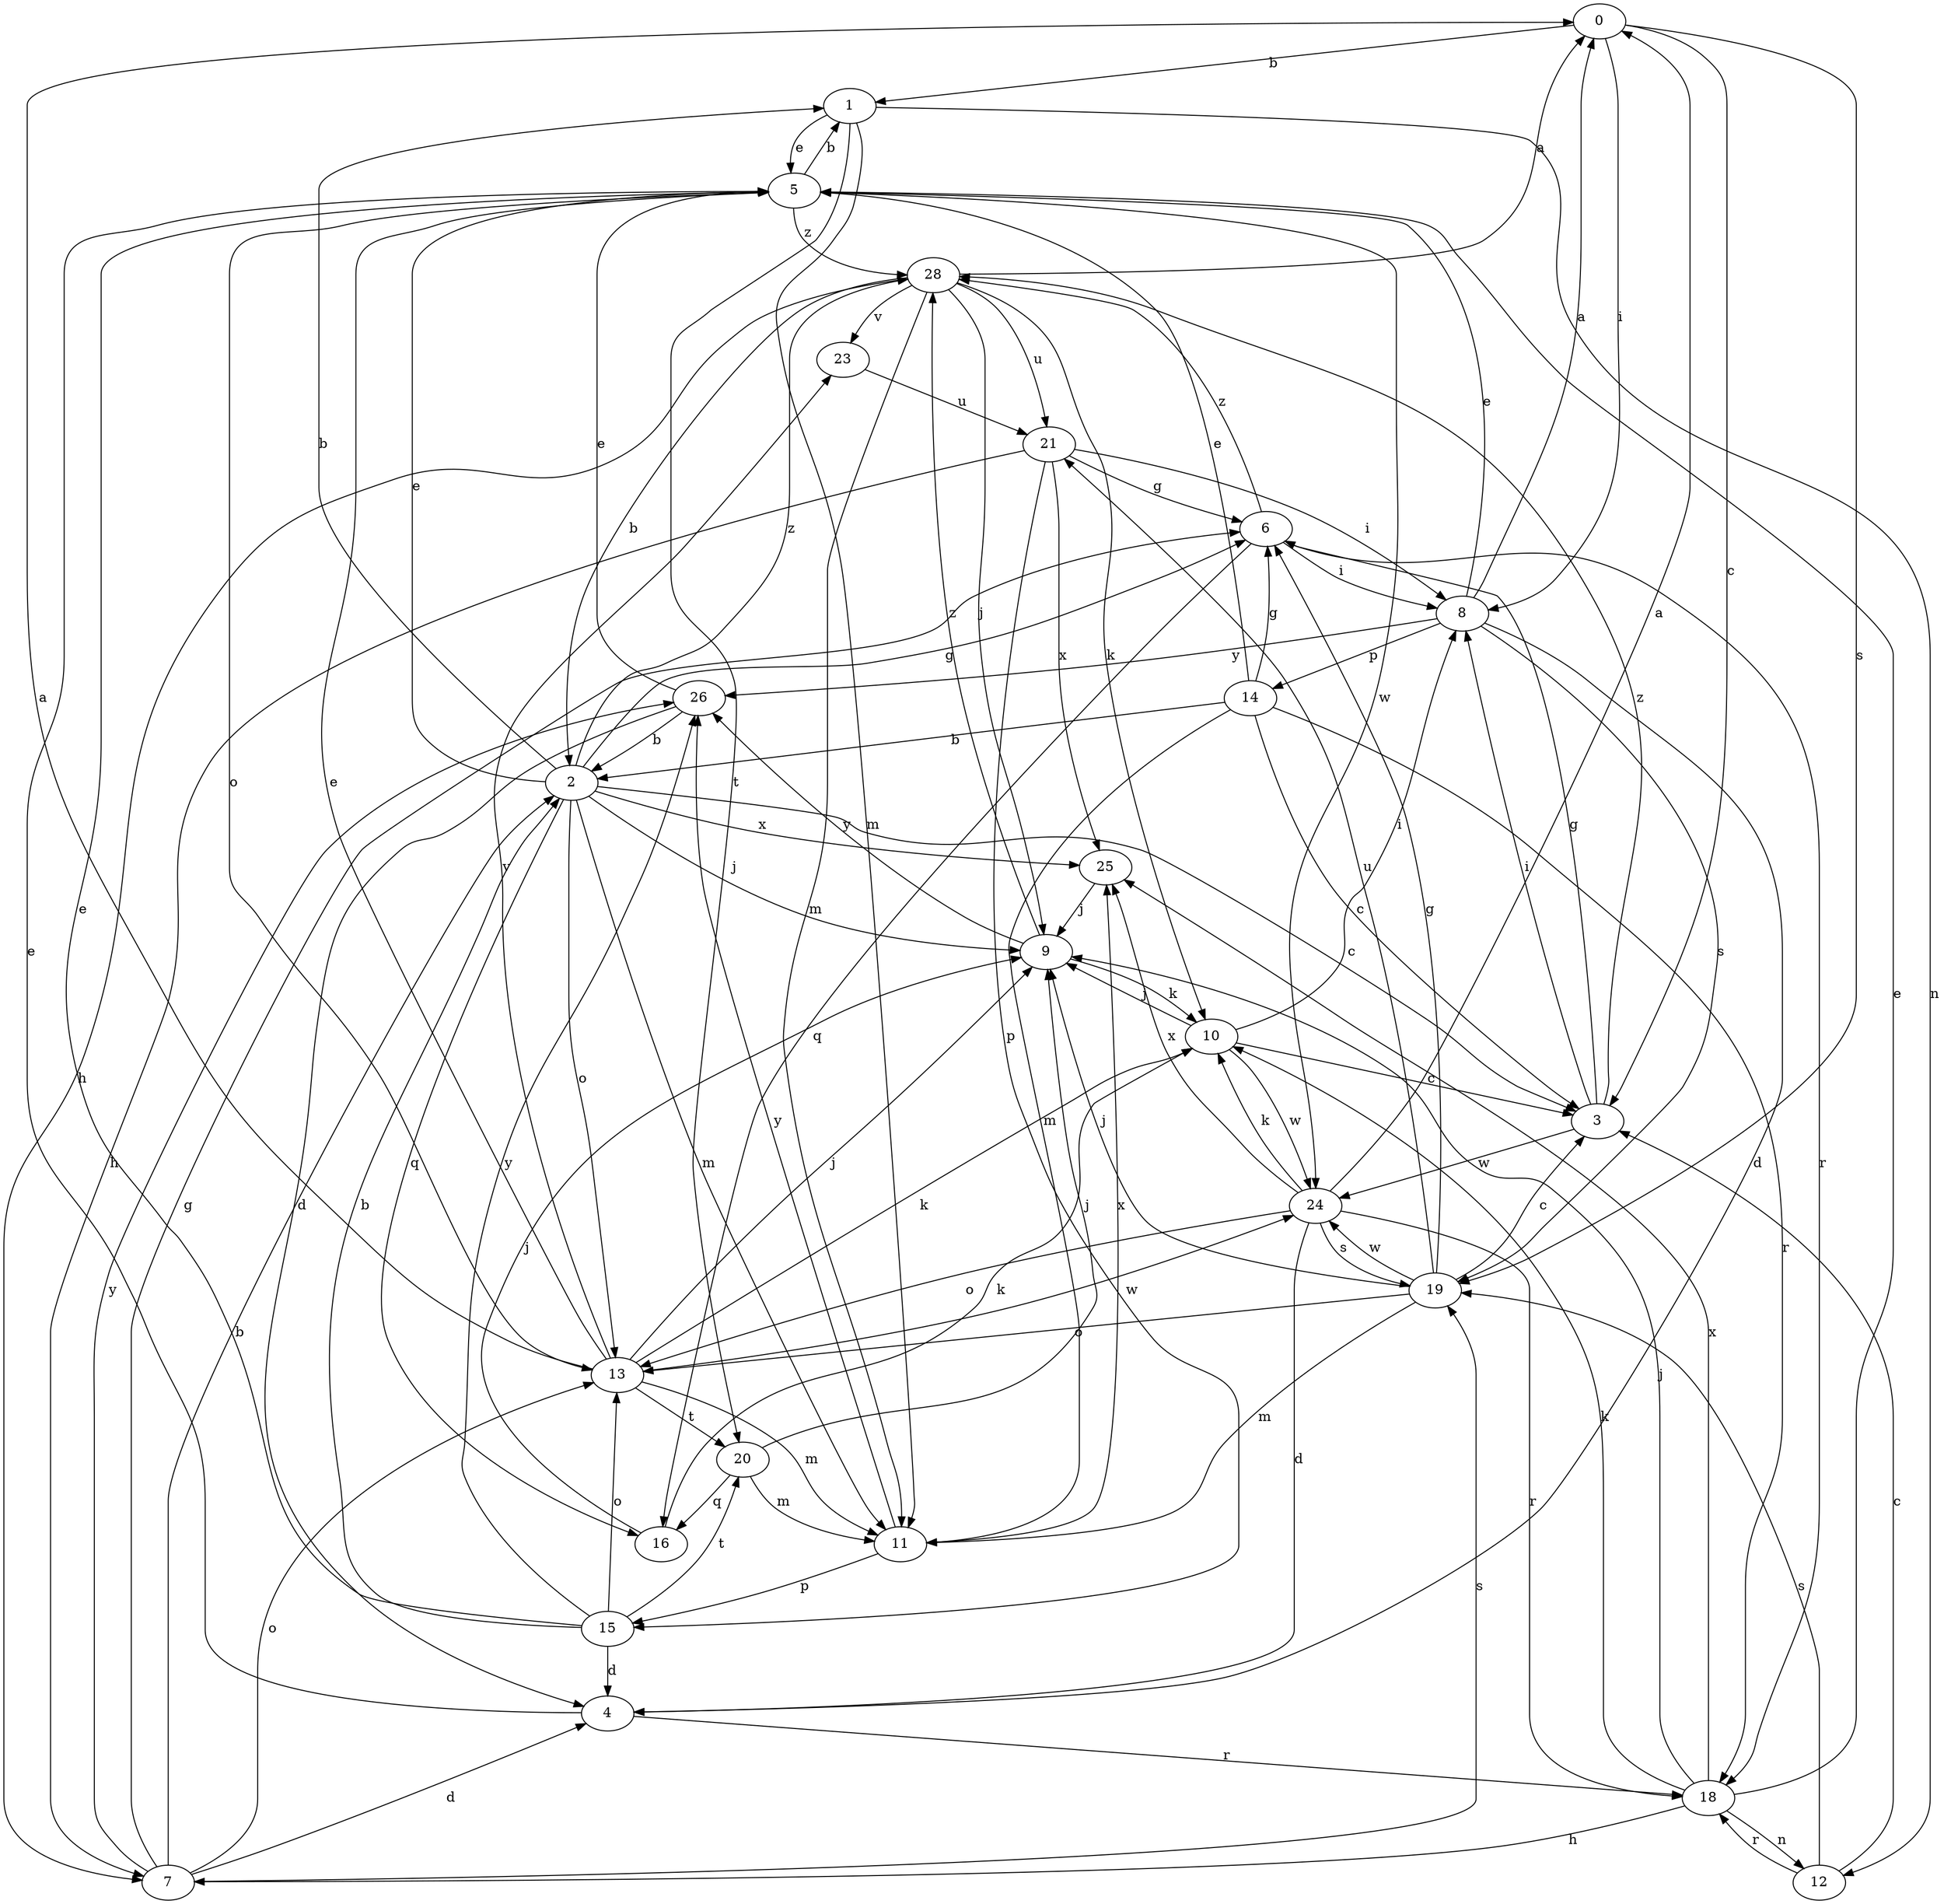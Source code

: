 strict digraph  {
0;
1;
2;
3;
4;
5;
6;
7;
8;
9;
10;
11;
12;
13;
14;
15;
16;
18;
19;
20;
21;
23;
24;
25;
26;
28;
0 -> 1  [label=b];
0 -> 3  [label=c];
0 -> 8  [label=i];
0 -> 19  [label=s];
1 -> 5  [label=e];
1 -> 11  [label=m];
1 -> 12  [label=n];
1 -> 20  [label=t];
2 -> 1  [label=b];
2 -> 3  [label=c];
2 -> 5  [label=e];
2 -> 6  [label=g];
2 -> 9  [label=j];
2 -> 11  [label=m];
2 -> 13  [label=o];
2 -> 16  [label=q];
2 -> 25  [label=x];
2 -> 28  [label=z];
3 -> 6  [label=g];
3 -> 8  [label=i];
3 -> 24  [label=w];
3 -> 28  [label=z];
4 -> 5  [label=e];
4 -> 18  [label=r];
5 -> 1  [label=b];
5 -> 13  [label=o];
5 -> 24  [label=w];
5 -> 28  [label=z];
6 -> 8  [label=i];
6 -> 16  [label=q];
6 -> 18  [label=r];
6 -> 28  [label=z];
7 -> 2  [label=b];
7 -> 4  [label=d];
7 -> 6  [label=g];
7 -> 13  [label=o];
7 -> 19  [label=s];
7 -> 26  [label=y];
8 -> 0  [label=a];
8 -> 4  [label=d];
8 -> 5  [label=e];
8 -> 14  [label=p];
8 -> 19  [label=s];
8 -> 26  [label=y];
9 -> 10  [label=k];
9 -> 26  [label=y];
9 -> 28  [label=z];
10 -> 3  [label=c];
10 -> 8  [label=i];
10 -> 9  [label=j];
10 -> 24  [label=w];
11 -> 15  [label=p];
11 -> 25  [label=x];
11 -> 26  [label=y];
12 -> 3  [label=c];
12 -> 18  [label=r];
12 -> 19  [label=s];
13 -> 0  [label=a];
13 -> 5  [label=e];
13 -> 9  [label=j];
13 -> 10  [label=k];
13 -> 11  [label=m];
13 -> 20  [label=t];
13 -> 23  [label=v];
13 -> 24  [label=w];
14 -> 2  [label=b];
14 -> 3  [label=c];
14 -> 5  [label=e];
14 -> 6  [label=g];
14 -> 11  [label=m];
14 -> 18  [label=r];
15 -> 2  [label=b];
15 -> 4  [label=d];
15 -> 5  [label=e];
15 -> 13  [label=o];
15 -> 20  [label=t];
15 -> 26  [label=y];
16 -> 9  [label=j];
16 -> 10  [label=k];
18 -> 5  [label=e];
18 -> 7  [label=h];
18 -> 9  [label=j];
18 -> 10  [label=k];
18 -> 12  [label=n];
18 -> 25  [label=x];
19 -> 3  [label=c];
19 -> 6  [label=g];
19 -> 9  [label=j];
19 -> 11  [label=m];
19 -> 13  [label=o];
19 -> 21  [label=u];
19 -> 24  [label=w];
20 -> 9  [label=j];
20 -> 11  [label=m];
20 -> 16  [label=q];
21 -> 6  [label=g];
21 -> 7  [label=h];
21 -> 8  [label=i];
21 -> 15  [label=p];
21 -> 25  [label=x];
23 -> 21  [label=u];
24 -> 0  [label=a];
24 -> 4  [label=d];
24 -> 10  [label=k];
24 -> 13  [label=o];
24 -> 18  [label=r];
24 -> 19  [label=s];
24 -> 25  [label=x];
25 -> 9  [label=j];
26 -> 2  [label=b];
26 -> 4  [label=d];
26 -> 5  [label=e];
28 -> 0  [label=a];
28 -> 2  [label=b];
28 -> 7  [label=h];
28 -> 9  [label=j];
28 -> 10  [label=k];
28 -> 11  [label=m];
28 -> 21  [label=u];
28 -> 23  [label=v];
}
